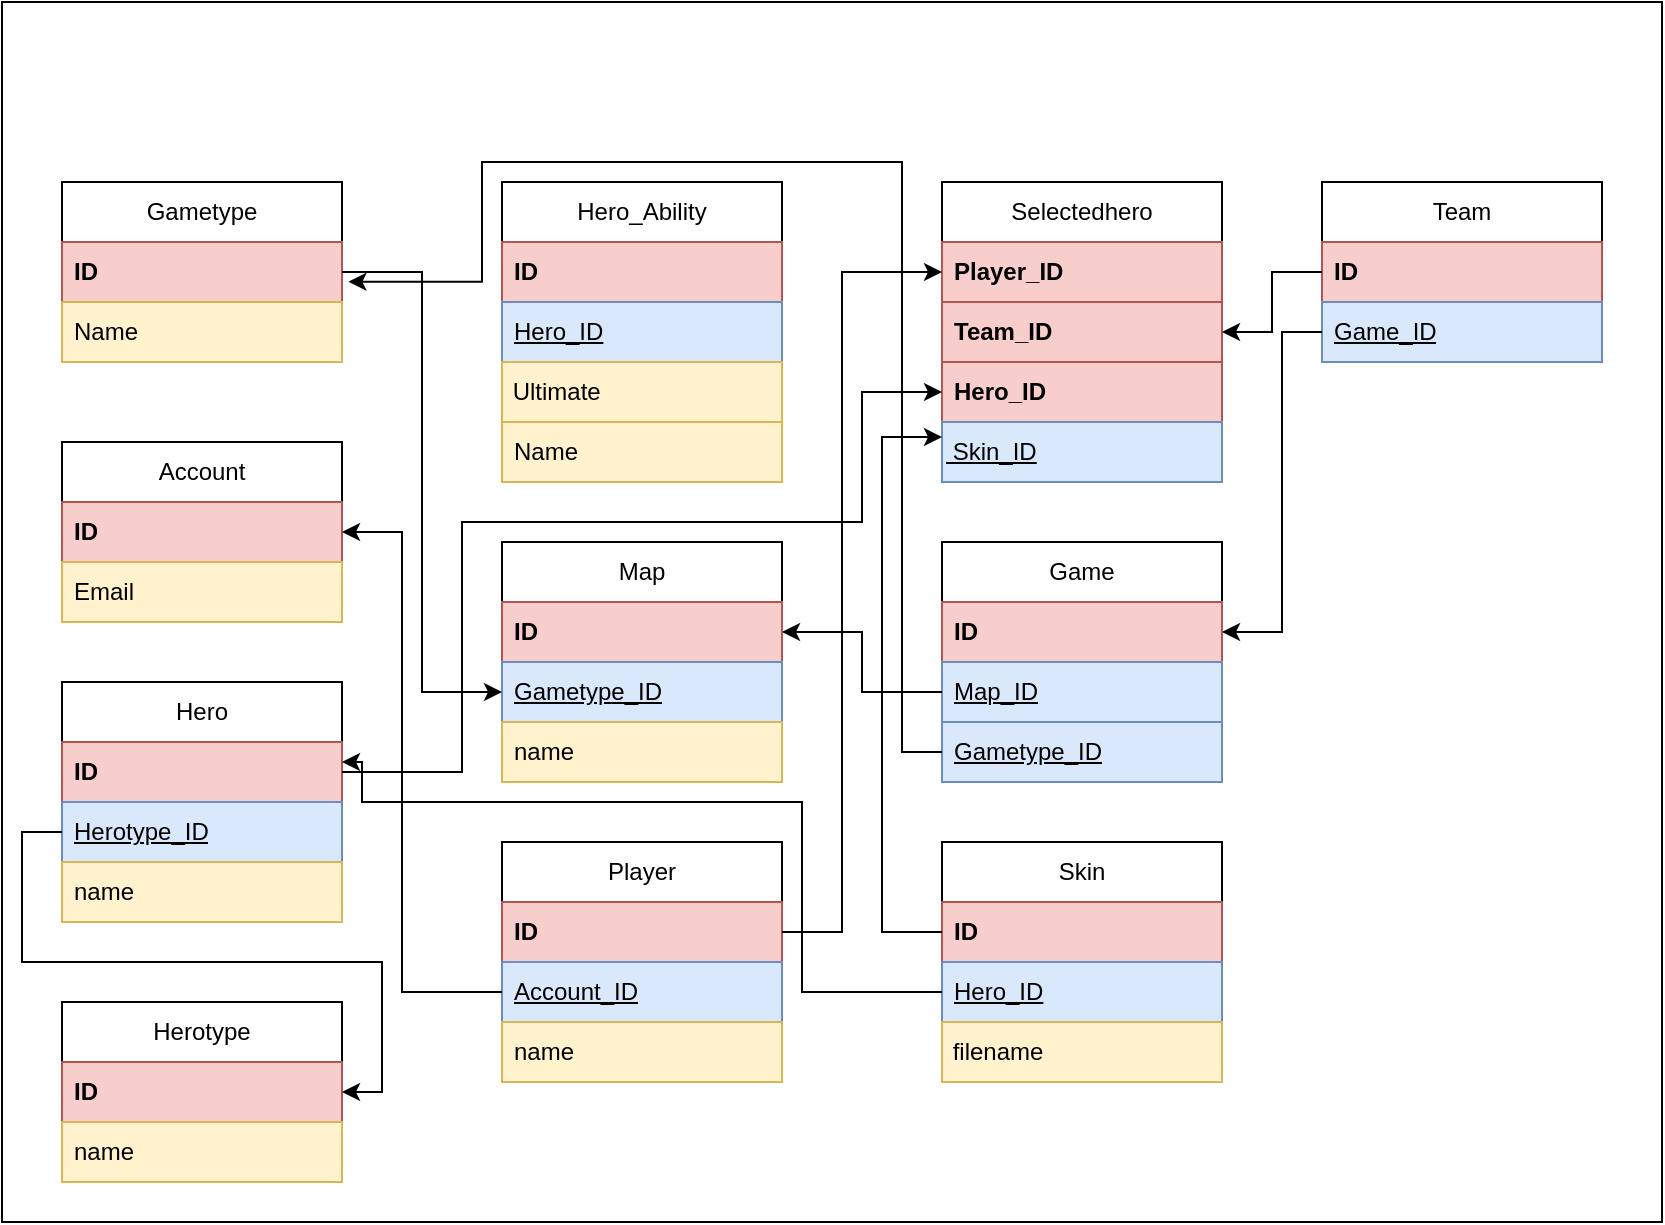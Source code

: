 <mxfile version="21.3.3" type="device">
  <diagram id="C5RBs43oDa-KdzZeNtuy" name="Page-1">
    <mxGraphModel dx="947" dy="1656" grid="1" gridSize="10" guides="1" tooltips="1" connect="1" arrows="1" fold="1" page="1" pageScale="1" pageWidth="827" pageHeight="1169" math="0" shadow="0">
      <root>
        <mxCell id="WIyWlLk6GJQsqaUBKTNV-0" />
        <mxCell id="WIyWlLk6GJQsqaUBKTNV-1" parent="WIyWlLk6GJQsqaUBKTNV-0" />
        <mxCell id="evPstTmDy4JiKZD8_PfO-66" value="" style="rounded=0;whiteSpace=wrap;html=1;" vertex="1" parent="WIyWlLk6GJQsqaUBKTNV-1">
          <mxGeometry x="10" y="-20" width="830" height="610" as="geometry" />
        </mxCell>
        <mxCell id="evPstTmDy4JiKZD8_PfO-0" value="Gametype" style="swimlane;fontStyle=0;childLayout=stackLayout;horizontal=1;startSize=30;horizontalStack=0;resizeParent=1;resizeParentMax=0;resizeLast=0;collapsible=1;marginBottom=0;whiteSpace=wrap;html=1;" vertex="1" parent="WIyWlLk6GJQsqaUBKTNV-1">
          <mxGeometry x="40" y="70" width="140" height="90" as="geometry" />
        </mxCell>
        <mxCell id="evPstTmDy4JiKZD8_PfO-1" value="&lt;b&gt;ID&lt;/b&gt;" style="text;strokeColor=#b85450;fillColor=#f8cecc;align=left;verticalAlign=middle;spacingLeft=4;spacingRight=4;overflow=hidden;points=[[0,0.5],[1,0.5]];portConstraint=eastwest;rotatable=0;whiteSpace=wrap;html=1;" vertex="1" parent="evPstTmDy4JiKZD8_PfO-0">
          <mxGeometry y="30" width="140" height="30" as="geometry" />
        </mxCell>
        <mxCell id="evPstTmDy4JiKZD8_PfO-2" value="Name" style="text;strokeColor=#d6b656;fillColor=#fff2cc;align=left;verticalAlign=middle;spacingLeft=4;spacingRight=4;overflow=hidden;points=[[0,0.5],[1,0.5]];portConstraint=eastwest;rotatable=0;whiteSpace=wrap;html=1;" vertex="1" parent="evPstTmDy4JiKZD8_PfO-0">
          <mxGeometry y="60" width="140" height="30" as="geometry" />
        </mxCell>
        <mxCell id="evPstTmDy4JiKZD8_PfO-4" value="Account" style="swimlane;fontStyle=0;childLayout=stackLayout;horizontal=1;startSize=30;horizontalStack=0;resizeParent=1;resizeParentMax=0;resizeLast=0;collapsible=1;marginBottom=0;whiteSpace=wrap;html=1;" vertex="1" parent="WIyWlLk6GJQsqaUBKTNV-1">
          <mxGeometry x="40" y="200" width="140" height="90" as="geometry" />
        </mxCell>
        <mxCell id="evPstTmDy4JiKZD8_PfO-5" value="&lt;b&gt;ID&lt;/b&gt;" style="text;strokeColor=#b85450;fillColor=#f8cecc;align=left;verticalAlign=middle;spacingLeft=4;spacingRight=4;overflow=hidden;points=[[0,0.5],[1,0.5]];portConstraint=eastwest;rotatable=0;whiteSpace=wrap;html=1;" vertex="1" parent="evPstTmDy4JiKZD8_PfO-4">
          <mxGeometry y="30" width="140" height="30" as="geometry" />
        </mxCell>
        <mxCell id="evPstTmDy4JiKZD8_PfO-6" value="Email" style="text;strokeColor=#d6b656;fillColor=#fff2cc;align=left;verticalAlign=middle;spacingLeft=4;spacingRight=4;overflow=hidden;points=[[0,0.5],[1,0.5]];portConstraint=eastwest;rotatable=0;whiteSpace=wrap;html=1;" vertex="1" parent="evPstTmDy4JiKZD8_PfO-4">
          <mxGeometry y="60" width="140" height="30" as="geometry" />
        </mxCell>
        <mxCell id="evPstTmDy4JiKZD8_PfO-8" value="Herotype" style="swimlane;fontStyle=0;childLayout=stackLayout;horizontal=1;startSize=30;horizontalStack=0;resizeParent=1;resizeParentMax=0;resizeLast=0;collapsible=1;marginBottom=0;whiteSpace=wrap;html=1;" vertex="1" parent="WIyWlLk6GJQsqaUBKTNV-1">
          <mxGeometry x="40" y="480" width="140" height="90" as="geometry" />
        </mxCell>
        <mxCell id="evPstTmDy4JiKZD8_PfO-9" value="&lt;b&gt;ID&lt;/b&gt;" style="text;strokeColor=#b85450;fillColor=#f8cecc;align=left;verticalAlign=middle;spacingLeft=4;spacingRight=4;overflow=hidden;points=[[0,0.5],[1,0.5]];portConstraint=eastwest;rotatable=0;whiteSpace=wrap;html=1;" vertex="1" parent="evPstTmDy4JiKZD8_PfO-8">
          <mxGeometry y="30" width="140" height="30" as="geometry" />
        </mxCell>
        <mxCell id="evPstTmDy4JiKZD8_PfO-10" value="name" style="text;strokeColor=#d6b656;fillColor=#fff2cc;align=left;verticalAlign=middle;spacingLeft=4;spacingRight=4;overflow=hidden;points=[[0,0.5],[1,0.5]];portConstraint=eastwest;rotatable=0;whiteSpace=wrap;html=1;" vertex="1" parent="evPstTmDy4JiKZD8_PfO-8">
          <mxGeometry y="60" width="140" height="30" as="geometry" />
        </mxCell>
        <mxCell id="evPstTmDy4JiKZD8_PfO-13" value="Hero" style="swimlane;fontStyle=0;childLayout=stackLayout;horizontal=1;startSize=30;horizontalStack=0;resizeParent=1;resizeParentMax=0;resizeLast=0;collapsible=1;marginBottom=0;whiteSpace=wrap;html=1;" vertex="1" parent="WIyWlLk6GJQsqaUBKTNV-1">
          <mxGeometry x="40" y="320" width="140" height="120" as="geometry" />
        </mxCell>
        <mxCell id="evPstTmDy4JiKZD8_PfO-14" value="&lt;b&gt;ID&lt;/b&gt;" style="text;strokeColor=#b85450;fillColor=#f8cecc;align=left;verticalAlign=middle;spacingLeft=4;spacingRight=4;overflow=hidden;points=[[0,0.5],[1,0.5]];portConstraint=eastwest;rotatable=0;whiteSpace=wrap;html=1;" vertex="1" parent="evPstTmDy4JiKZD8_PfO-13">
          <mxGeometry y="30" width="140" height="30" as="geometry" />
        </mxCell>
        <mxCell id="evPstTmDy4JiKZD8_PfO-15" value="&lt;u&gt;Herotype_ID&lt;/u&gt;" style="text;strokeColor=#6c8ebf;fillColor=#dae8fc;align=left;verticalAlign=middle;spacingLeft=4;spacingRight=4;overflow=hidden;points=[[0,0.5],[1,0.5]];portConstraint=eastwest;rotatable=0;whiteSpace=wrap;html=1;" vertex="1" parent="evPstTmDy4JiKZD8_PfO-13">
          <mxGeometry y="60" width="140" height="30" as="geometry" />
        </mxCell>
        <mxCell id="evPstTmDy4JiKZD8_PfO-16" value="name" style="text;strokeColor=#d6b656;fillColor=#fff2cc;align=left;verticalAlign=middle;spacingLeft=4;spacingRight=4;overflow=hidden;points=[[0,0.5],[1,0.5]];portConstraint=eastwest;rotatable=0;whiteSpace=wrap;html=1;" vertex="1" parent="evPstTmDy4JiKZD8_PfO-13">
          <mxGeometry y="90" width="140" height="30" as="geometry" />
        </mxCell>
        <mxCell id="evPstTmDy4JiKZD8_PfO-21" value="&lt;div&gt;&lt;br&gt;&lt;/div&gt;&lt;div&gt;&lt;br&gt;&lt;/div&gt;" style="text;strokeColor=none;fillColor=none;align=left;verticalAlign=middle;spacingLeft=4;spacingRight=4;overflow=hidden;points=[[0,0.5],[1,0.5]];portConstraint=eastwest;rotatable=0;whiteSpace=wrap;html=1;" vertex="1" parent="WIyWlLk6GJQsqaUBKTNV-1">
          <mxGeometry x="340" y="390" width="140" height="30" as="geometry" />
        </mxCell>
        <mxCell id="evPstTmDy4JiKZD8_PfO-22" value="Hero_Ability" style="swimlane;fontStyle=0;childLayout=stackLayout;horizontal=1;startSize=30;horizontalStack=0;resizeParent=1;resizeParentMax=0;resizeLast=0;collapsible=1;marginBottom=0;whiteSpace=wrap;html=1;" vertex="1" parent="WIyWlLk6GJQsqaUBKTNV-1">
          <mxGeometry x="260" y="70" width="140" height="150" as="geometry" />
        </mxCell>
        <mxCell id="evPstTmDy4JiKZD8_PfO-23" value="&lt;b&gt;ID&lt;/b&gt;" style="text;strokeColor=#b85450;fillColor=#f8cecc;align=left;verticalAlign=middle;spacingLeft=4;spacingRight=4;overflow=hidden;points=[[0,0.5],[1,0.5]];portConstraint=eastwest;rotatable=0;whiteSpace=wrap;html=1;" vertex="1" parent="evPstTmDy4JiKZD8_PfO-22">
          <mxGeometry y="30" width="140" height="30" as="geometry" />
        </mxCell>
        <mxCell id="evPstTmDy4JiKZD8_PfO-24" value="&lt;u&gt;Hero_ID&lt;/u&gt;" style="text;strokeColor=#6c8ebf;fillColor=#dae8fc;align=left;verticalAlign=middle;spacingLeft=4;spacingRight=4;overflow=hidden;points=[[0,0.5],[1,0.5]];portConstraint=eastwest;rotatable=0;whiteSpace=wrap;html=1;" vertex="1" parent="evPstTmDy4JiKZD8_PfO-22">
          <mxGeometry y="60" width="140" height="30" as="geometry" />
        </mxCell>
        <mxCell id="evPstTmDy4JiKZD8_PfO-26" value="&amp;nbsp;Ultimate" style="text;html=1;strokeColor=#d6b656;fillColor=#fff2cc;align=left;verticalAlign=middle;whiteSpace=wrap;rounded=0;" vertex="1" parent="evPstTmDy4JiKZD8_PfO-22">
          <mxGeometry y="90" width="140" height="30" as="geometry" />
        </mxCell>
        <mxCell id="evPstTmDy4JiKZD8_PfO-25" value="Name" style="text;strokeColor=#d6b656;fillColor=#fff2cc;align=left;verticalAlign=middle;spacingLeft=4;spacingRight=4;overflow=hidden;points=[[0,0.5],[1,0.5]];portConstraint=eastwest;rotatable=0;whiteSpace=wrap;html=1;" vertex="1" parent="evPstTmDy4JiKZD8_PfO-22">
          <mxGeometry y="120" width="140" height="30" as="geometry" />
        </mxCell>
        <mxCell id="evPstTmDy4JiKZD8_PfO-27" value="Map" style="swimlane;fontStyle=0;childLayout=stackLayout;horizontal=1;startSize=30;horizontalStack=0;resizeParent=1;resizeParentMax=0;resizeLast=0;collapsible=1;marginBottom=0;whiteSpace=wrap;html=1;" vertex="1" parent="WIyWlLk6GJQsqaUBKTNV-1">
          <mxGeometry x="260" y="250" width="140" height="120" as="geometry" />
        </mxCell>
        <mxCell id="evPstTmDy4JiKZD8_PfO-28" value="&lt;b&gt;ID&lt;/b&gt;" style="text;strokeColor=#b85450;fillColor=#f8cecc;align=left;verticalAlign=middle;spacingLeft=4;spacingRight=4;overflow=hidden;points=[[0,0.5],[1,0.5]];portConstraint=eastwest;rotatable=0;whiteSpace=wrap;html=1;" vertex="1" parent="evPstTmDy4JiKZD8_PfO-27">
          <mxGeometry y="30" width="140" height="30" as="geometry" />
        </mxCell>
        <mxCell id="evPstTmDy4JiKZD8_PfO-29" value="&lt;u&gt;Gametype_ID&lt;/u&gt;" style="text;strokeColor=#6c8ebf;fillColor=#dae8fc;align=left;verticalAlign=middle;spacingLeft=4;spacingRight=4;overflow=hidden;points=[[0,0.5],[1,0.5]];portConstraint=eastwest;rotatable=0;whiteSpace=wrap;html=1;" vertex="1" parent="evPstTmDy4JiKZD8_PfO-27">
          <mxGeometry y="60" width="140" height="30" as="geometry" />
        </mxCell>
        <mxCell id="evPstTmDy4JiKZD8_PfO-30" value="name" style="text;strokeColor=#d6b656;fillColor=#fff2cc;align=left;verticalAlign=middle;spacingLeft=4;spacingRight=4;overflow=hidden;points=[[0,0.5],[1,0.5]];portConstraint=eastwest;rotatable=0;whiteSpace=wrap;html=1;" vertex="1" parent="evPstTmDy4JiKZD8_PfO-27">
          <mxGeometry y="90" width="140" height="30" as="geometry" />
        </mxCell>
        <mxCell id="evPstTmDy4JiKZD8_PfO-32" value="Player" style="swimlane;fontStyle=0;childLayout=stackLayout;horizontal=1;startSize=30;horizontalStack=0;resizeParent=1;resizeParentMax=0;resizeLast=0;collapsible=1;marginBottom=0;whiteSpace=wrap;html=1;" vertex="1" parent="WIyWlLk6GJQsqaUBKTNV-1">
          <mxGeometry x="260" y="400" width="140" height="120" as="geometry" />
        </mxCell>
        <mxCell id="evPstTmDy4JiKZD8_PfO-33" value="&lt;b&gt;ID&lt;/b&gt;" style="text;strokeColor=#b85450;fillColor=#f8cecc;align=left;verticalAlign=middle;spacingLeft=4;spacingRight=4;overflow=hidden;points=[[0,0.5],[1,0.5]];portConstraint=eastwest;rotatable=0;whiteSpace=wrap;html=1;" vertex="1" parent="evPstTmDy4JiKZD8_PfO-32">
          <mxGeometry y="30" width="140" height="30" as="geometry" />
        </mxCell>
        <mxCell id="evPstTmDy4JiKZD8_PfO-34" value="&lt;u&gt;Account_ID&lt;/u&gt;" style="text;strokeColor=#6c8ebf;fillColor=#dae8fc;align=left;verticalAlign=middle;spacingLeft=4;spacingRight=4;overflow=hidden;points=[[0,0.5],[1,0.5]];portConstraint=eastwest;rotatable=0;whiteSpace=wrap;html=1;" vertex="1" parent="evPstTmDy4JiKZD8_PfO-32">
          <mxGeometry y="60" width="140" height="30" as="geometry" />
        </mxCell>
        <mxCell id="evPstTmDy4JiKZD8_PfO-35" value="name" style="text;strokeColor=#d6b656;fillColor=#fff2cc;align=left;verticalAlign=middle;spacingLeft=4;spacingRight=4;overflow=hidden;points=[[0,0.5],[1,0.5]];portConstraint=eastwest;rotatable=0;whiteSpace=wrap;html=1;" vertex="1" parent="evPstTmDy4JiKZD8_PfO-32">
          <mxGeometry y="90" width="140" height="30" as="geometry" />
        </mxCell>
        <mxCell id="evPstTmDy4JiKZD8_PfO-36" value="Selectedhero" style="swimlane;fontStyle=0;childLayout=stackLayout;horizontal=1;startSize=30;horizontalStack=0;resizeParent=1;resizeParentMax=0;resizeLast=0;collapsible=1;marginBottom=0;whiteSpace=wrap;html=1;" vertex="1" parent="WIyWlLk6GJQsqaUBKTNV-1">
          <mxGeometry x="480" y="70" width="140" height="150" as="geometry" />
        </mxCell>
        <mxCell id="evPstTmDy4JiKZD8_PfO-37" value="&lt;b&gt;Player_ID&lt;/b&gt;" style="text;strokeColor=#b85450;fillColor=#f8cecc;align=left;verticalAlign=middle;spacingLeft=4;spacingRight=4;overflow=hidden;points=[[0,0.5],[1,0.5]];portConstraint=eastwest;rotatable=0;whiteSpace=wrap;html=1;" vertex="1" parent="evPstTmDy4JiKZD8_PfO-36">
          <mxGeometry y="30" width="140" height="30" as="geometry" />
        </mxCell>
        <mxCell id="evPstTmDy4JiKZD8_PfO-38" value="&lt;b&gt;Team_ID&lt;/b&gt;" style="text;strokeColor=#b85450;fillColor=#f8cecc;align=left;verticalAlign=middle;spacingLeft=4;spacingRight=4;overflow=hidden;points=[[0,0.5],[1,0.5]];portConstraint=eastwest;rotatable=0;whiteSpace=wrap;html=1;" vertex="1" parent="evPstTmDy4JiKZD8_PfO-36">
          <mxGeometry y="60" width="140" height="30" as="geometry" />
        </mxCell>
        <mxCell id="evPstTmDy4JiKZD8_PfO-39" value="&lt;b&gt;Hero_ID&lt;/b&gt;" style="text;strokeColor=#b85450;fillColor=#f8cecc;align=left;verticalAlign=middle;spacingLeft=4;spacingRight=4;overflow=hidden;points=[[0,0.5],[1,0.5]];portConstraint=eastwest;rotatable=0;whiteSpace=wrap;html=1;" vertex="1" parent="evPstTmDy4JiKZD8_PfO-36">
          <mxGeometry y="90" width="140" height="30" as="geometry" />
        </mxCell>
        <mxCell id="evPstTmDy4JiKZD8_PfO-40" value="&lt;div align=&quot;left&quot;&gt;&lt;u&gt;&amp;nbsp;Skin_ID&lt;/u&gt;&lt;/div&gt;" style="text;html=1;strokeColor=#6c8ebf;fillColor=#dae8fc;align=left;verticalAlign=middle;whiteSpace=wrap;rounded=0;" vertex="1" parent="evPstTmDy4JiKZD8_PfO-36">
          <mxGeometry y="120" width="140" height="30" as="geometry" />
        </mxCell>
        <mxCell id="evPstTmDy4JiKZD8_PfO-42" value="Game" style="swimlane;fontStyle=0;childLayout=stackLayout;horizontal=1;startSize=30;horizontalStack=0;resizeParent=1;resizeParentMax=0;resizeLast=0;collapsible=1;marginBottom=0;whiteSpace=wrap;html=1;" vertex="1" parent="WIyWlLk6GJQsqaUBKTNV-1">
          <mxGeometry x="480" y="250" width="140" height="120" as="geometry" />
        </mxCell>
        <mxCell id="evPstTmDy4JiKZD8_PfO-43" value="&lt;b&gt;ID&lt;/b&gt;" style="text;strokeColor=#b85450;fillColor=#f8cecc;align=left;verticalAlign=middle;spacingLeft=4;spacingRight=4;overflow=hidden;points=[[0,0.5],[1,0.5]];portConstraint=eastwest;rotatable=0;whiteSpace=wrap;html=1;" vertex="1" parent="evPstTmDy4JiKZD8_PfO-42">
          <mxGeometry y="30" width="140" height="30" as="geometry" />
        </mxCell>
        <mxCell id="evPstTmDy4JiKZD8_PfO-44" value="&lt;u&gt;Map_ID&lt;/u&gt;" style="text;strokeColor=#6c8ebf;fillColor=#dae8fc;align=left;verticalAlign=middle;spacingLeft=4;spacingRight=4;overflow=hidden;points=[[0,0.5],[1,0.5]];portConstraint=eastwest;rotatable=0;whiteSpace=wrap;html=1;" vertex="1" parent="evPstTmDy4JiKZD8_PfO-42">
          <mxGeometry y="60" width="140" height="30" as="geometry" />
        </mxCell>
        <mxCell id="evPstTmDy4JiKZD8_PfO-45" value="&lt;u&gt;Gametype_ID&lt;/u&gt;" style="text;strokeColor=#6c8ebf;fillColor=#dae8fc;align=left;verticalAlign=middle;spacingLeft=4;spacingRight=4;overflow=hidden;points=[[0,0.5],[1,0.5]];portConstraint=eastwest;rotatable=0;whiteSpace=wrap;html=1;" vertex="1" parent="evPstTmDy4JiKZD8_PfO-42">
          <mxGeometry y="90" width="140" height="30" as="geometry" />
        </mxCell>
        <mxCell id="evPstTmDy4JiKZD8_PfO-46" value="Team" style="swimlane;fontStyle=0;childLayout=stackLayout;horizontal=1;startSize=30;horizontalStack=0;resizeParent=1;resizeParentMax=0;resizeLast=0;collapsible=1;marginBottom=0;whiteSpace=wrap;html=1;" vertex="1" parent="WIyWlLk6GJQsqaUBKTNV-1">
          <mxGeometry x="670" y="70" width="140" height="90" as="geometry" />
        </mxCell>
        <mxCell id="evPstTmDy4JiKZD8_PfO-47" value="&lt;b&gt;ID&lt;/b&gt;" style="text;strokeColor=#b85450;fillColor=#f8cecc;align=left;verticalAlign=middle;spacingLeft=4;spacingRight=4;overflow=hidden;points=[[0,0.5],[1,0.5]];portConstraint=eastwest;rotatable=0;whiteSpace=wrap;html=1;" vertex="1" parent="evPstTmDy4JiKZD8_PfO-46">
          <mxGeometry y="30" width="140" height="30" as="geometry" />
        </mxCell>
        <mxCell id="evPstTmDy4JiKZD8_PfO-48" value="&lt;u&gt;Game_ID&lt;/u&gt;" style="text;strokeColor=#6c8ebf;fillColor=#dae8fc;align=left;verticalAlign=middle;spacingLeft=4;spacingRight=4;overflow=hidden;points=[[0,0.5],[1,0.5]];portConstraint=eastwest;rotatable=0;whiteSpace=wrap;html=1;" vertex="1" parent="evPstTmDy4JiKZD8_PfO-46">
          <mxGeometry y="60" width="140" height="30" as="geometry" />
        </mxCell>
        <mxCell id="evPstTmDy4JiKZD8_PfO-50" value="Skin" style="swimlane;fontStyle=0;childLayout=stackLayout;horizontal=1;startSize=30;horizontalStack=0;resizeParent=1;resizeParentMax=0;resizeLast=0;collapsible=1;marginBottom=0;whiteSpace=wrap;html=1;" vertex="1" parent="WIyWlLk6GJQsqaUBKTNV-1">
          <mxGeometry x="480" y="400" width="140" height="120" as="geometry" />
        </mxCell>
        <mxCell id="evPstTmDy4JiKZD8_PfO-51" value="&lt;b&gt;ID&lt;/b&gt;" style="text;strokeColor=#b85450;fillColor=#f8cecc;align=left;verticalAlign=middle;spacingLeft=4;spacingRight=4;overflow=hidden;points=[[0,0.5],[1,0.5]];portConstraint=eastwest;rotatable=0;whiteSpace=wrap;html=1;" vertex="1" parent="evPstTmDy4JiKZD8_PfO-50">
          <mxGeometry y="30" width="140" height="30" as="geometry" />
        </mxCell>
        <mxCell id="evPstTmDy4JiKZD8_PfO-52" value="&lt;u&gt;Hero_ID&lt;/u&gt;" style="text;strokeColor=#6c8ebf;fillColor=#dae8fc;align=left;verticalAlign=middle;spacingLeft=4;spacingRight=4;overflow=hidden;points=[[0,0.5],[1,0.5]];portConstraint=eastwest;rotatable=0;whiteSpace=wrap;html=1;" vertex="1" parent="evPstTmDy4JiKZD8_PfO-50">
          <mxGeometry y="60" width="140" height="30" as="geometry" />
        </mxCell>
        <mxCell id="evPstTmDy4JiKZD8_PfO-54" value="&lt;div align=&quot;left&quot;&gt;&amp;nbsp;filename&lt;/div&gt;" style="text;html=1;strokeColor=#d6b656;fillColor=#fff2cc;align=left;verticalAlign=middle;whiteSpace=wrap;rounded=0;" vertex="1" parent="evPstTmDy4JiKZD8_PfO-50">
          <mxGeometry y="90" width="140" height="30" as="geometry" />
        </mxCell>
        <mxCell id="evPstTmDy4JiKZD8_PfO-55" style="edgeStyle=orthogonalEdgeStyle;rounded=0;orthogonalLoop=1;jettySize=auto;html=1;entryX=0;entryY=0.5;entryDx=0;entryDy=0;" edge="1" parent="WIyWlLk6GJQsqaUBKTNV-1" source="evPstTmDy4JiKZD8_PfO-1" target="evPstTmDy4JiKZD8_PfO-29">
          <mxGeometry relative="1" as="geometry" />
        </mxCell>
        <mxCell id="evPstTmDy4JiKZD8_PfO-56" value="" style="edgeStyle=orthogonalEdgeStyle;rounded=0;orthogonalLoop=1;jettySize=auto;html=1;entryX=1;entryY=0.5;entryDx=0;entryDy=0;" edge="1" parent="WIyWlLk6GJQsqaUBKTNV-1" source="evPstTmDy4JiKZD8_PfO-15" target="evPstTmDy4JiKZD8_PfO-9">
          <mxGeometry relative="1" as="geometry" />
        </mxCell>
        <mxCell id="evPstTmDy4JiKZD8_PfO-57" style="edgeStyle=orthogonalEdgeStyle;rounded=0;orthogonalLoop=1;jettySize=auto;html=1;exitX=0;exitY=0.5;exitDx=0;exitDy=0;entryX=1;entryY=0.5;entryDx=0;entryDy=0;" edge="1" parent="WIyWlLk6GJQsqaUBKTNV-1" source="evPstTmDy4JiKZD8_PfO-34" target="evPstTmDy4JiKZD8_PfO-5">
          <mxGeometry relative="1" as="geometry">
            <Array as="points">
              <mxPoint x="210" y="475" />
              <mxPoint x="210" y="245" />
            </Array>
          </mxGeometry>
        </mxCell>
        <mxCell id="evPstTmDy4JiKZD8_PfO-58" style="edgeStyle=orthogonalEdgeStyle;rounded=0;orthogonalLoop=1;jettySize=auto;html=1;" edge="1" parent="WIyWlLk6GJQsqaUBKTNV-1" source="evPstTmDy4JiKZD8_PfO-52">
          <mxGeometry relative="1" as="geometry">
            <mxPoint x="180" y="360" as="targetPoint" />
            <Array as="points">
              <mxPoint x="410" y="475" />
              <mxPoint x="410" y="380" />
              <mxPoint x="190" y="380" />
              <mxPoint x="190" y="360" />
            </Array>
          </mxGeometry>
        </mxCell>
        <mxCell id="evPstTmDy4JiKZD8_PfO-59" style="edgeStyle=orthogonalEdgeStyle;rounded=0;orthogonalLoop=1;jettySize=auto;html=1;entryX=1;entryY=0.5;entryDx=0;entryDy=0;" edge="1" parent="WIyWlLk6GJQsqaUBKTNV-1" source="evPstTmDy4JiKZD8_PfO-44" target="evPstTmDy4JiKZD8_PfO-28">
          <mxGeometry relative="1" as="geometry" />
        </mxCell>
        <mxCell id="evPstTmDy4JiKZD8_PfO-60" style="edgeStyle=orthogonalEdgeStyle;rounded=0;orthogonalLoop=1;jettySize=auto;html=1;entryX=1.023;entryY=0.662;entryDx=0;entryDy=0;entryPerimeter=0;" edge="1" parent="WIyWlLk6GJQsqaUBKTNV-1" source="evPstTmDy4JiKZD8_PfO-45" target="evPstTmDy4JiKZD8_PfO-1">
          <mxGeometry relative="1" as="geometry">
            <Array as="points">
              <mxPoint x="460" y="355" />
              <mxPoint x="460" y="60" />
              <mxPoint x="250" y="60" />
              <mxPoint x="250" y="120" />
            </Array>
          </mxGeometry>
        </mxCell>
        <mxCell id="evPstTmDy4JiKZD8_PfO-61" style="edgeStyle=orthogonalEdgeStyle;rounded=0;orthogonalLoop=1;jettySize=auto;html=1;entryX=1;entryY=0.5;entryDx=0;entryDy=0;" edge="1" parent="WIyWlLk6GJQsqaUBKTNV-1" source="evPstTmDy4JiKZD8_PfO-47" target="evPstTmDy4JiKZD8_PfO-38">
          <mxGeometry relative="1" as="geometry" />
        </mxCell>
        <mxCell id="evPstTmDy4JiKZD8_PfO-62" style="edgeStyle=orthogonalEdgeStyle;rounded=0;orthogonalLoop=1;jettySize=auto;html=1;" edge="1" parent="WIyWlLk6GJQsqaUBKTNV-1" source="evPstTmDy4JiKZD8_PfO-48" target="evPstTmDy4JiKZD8_PfO-43">
          <mxGeometry relative="1" as="geometry">
            <Array as="points">
              <mxPoint x="650" y="145" />
              <mxPoint x="650" y="295" />
            </Array>
          </mxGeometry>
        </mxCell>
        <mxCell id="evPstTmDy4JiKZD8_PfO-63" style="edgeStyle=orthogonalEdgeStyle;rounded=0;orthogonalLoop=1;jettySize=auto;html=1;entryX=0;entryY=0.25;entryDx=0;entryDy=0;" edge="1" parent="WIyWlLk6GJQsqaUBKTNV-1" source="evPstTmDy4JiKZD8_PfO-51" target="evPstTmDy4JiKZD8_PfO-40">
          <mxGeometry relative="1" as="geometry">
            <Array as="points">
              <mxPoint x="450" y="445" />
              <mxPoint x="450" y="198" />
            </Array>
          </mxGeometry>
        </mxCell>
        <mxCell id="evPstTmDy4JiKZD8_PfO-64" style="edgeStyle=orthogonalEdgeStyle;rounded=0;orthogonalLoop=1;jettySize=auto;html=1;exitX=1;exitY=0.5;exitDx=0;exitDy=0;" edge="1" parent="WIyWlLk6GJQsqaUBKTNV-1" source="evPstTmDy4JiKZD8_PfO-33" target="evPstTmDy4JiKZD8_PfO-37">
          <mxGeometry relative="1" as="geometry">
            <Array as="points">
              <mxPoint x="430" y="445" />
              <mxPoint x="430" y="115" />
            </Array>
          </mxGeometry>
        </mxCell>
        <mxCell id="evPstTmDy4JiKZD8_PfO-65" style="edgeStyle=orthogonalEdgeStyle;rounded=0;orthogonalLoop=1;jettySize=auto;html=1;entryX=0;entryY=0.5;entryDx=0;entryDy=0;" edge="1" parent="WIyWlLk6GJQsqaUBKTNV-1" source="evPstTmDy4JiKZD8_PfO-14" target="evPstTmDy4JiKZD8_PfO-39">
          <mxGeometry relative="1" as="geometry">
            <Array as="points">
              <mxPoint x="240" y="365" />
              <mxPoint x="240" y="240" />
              <mxPoint x="440" y="240" />
              <mxPoint x="440" y="175" />
            </Array>
          </mxGeometry>
        </mxCell>
      </root>
    </mxGraphModel>
  </diagram>
</mxfile>

